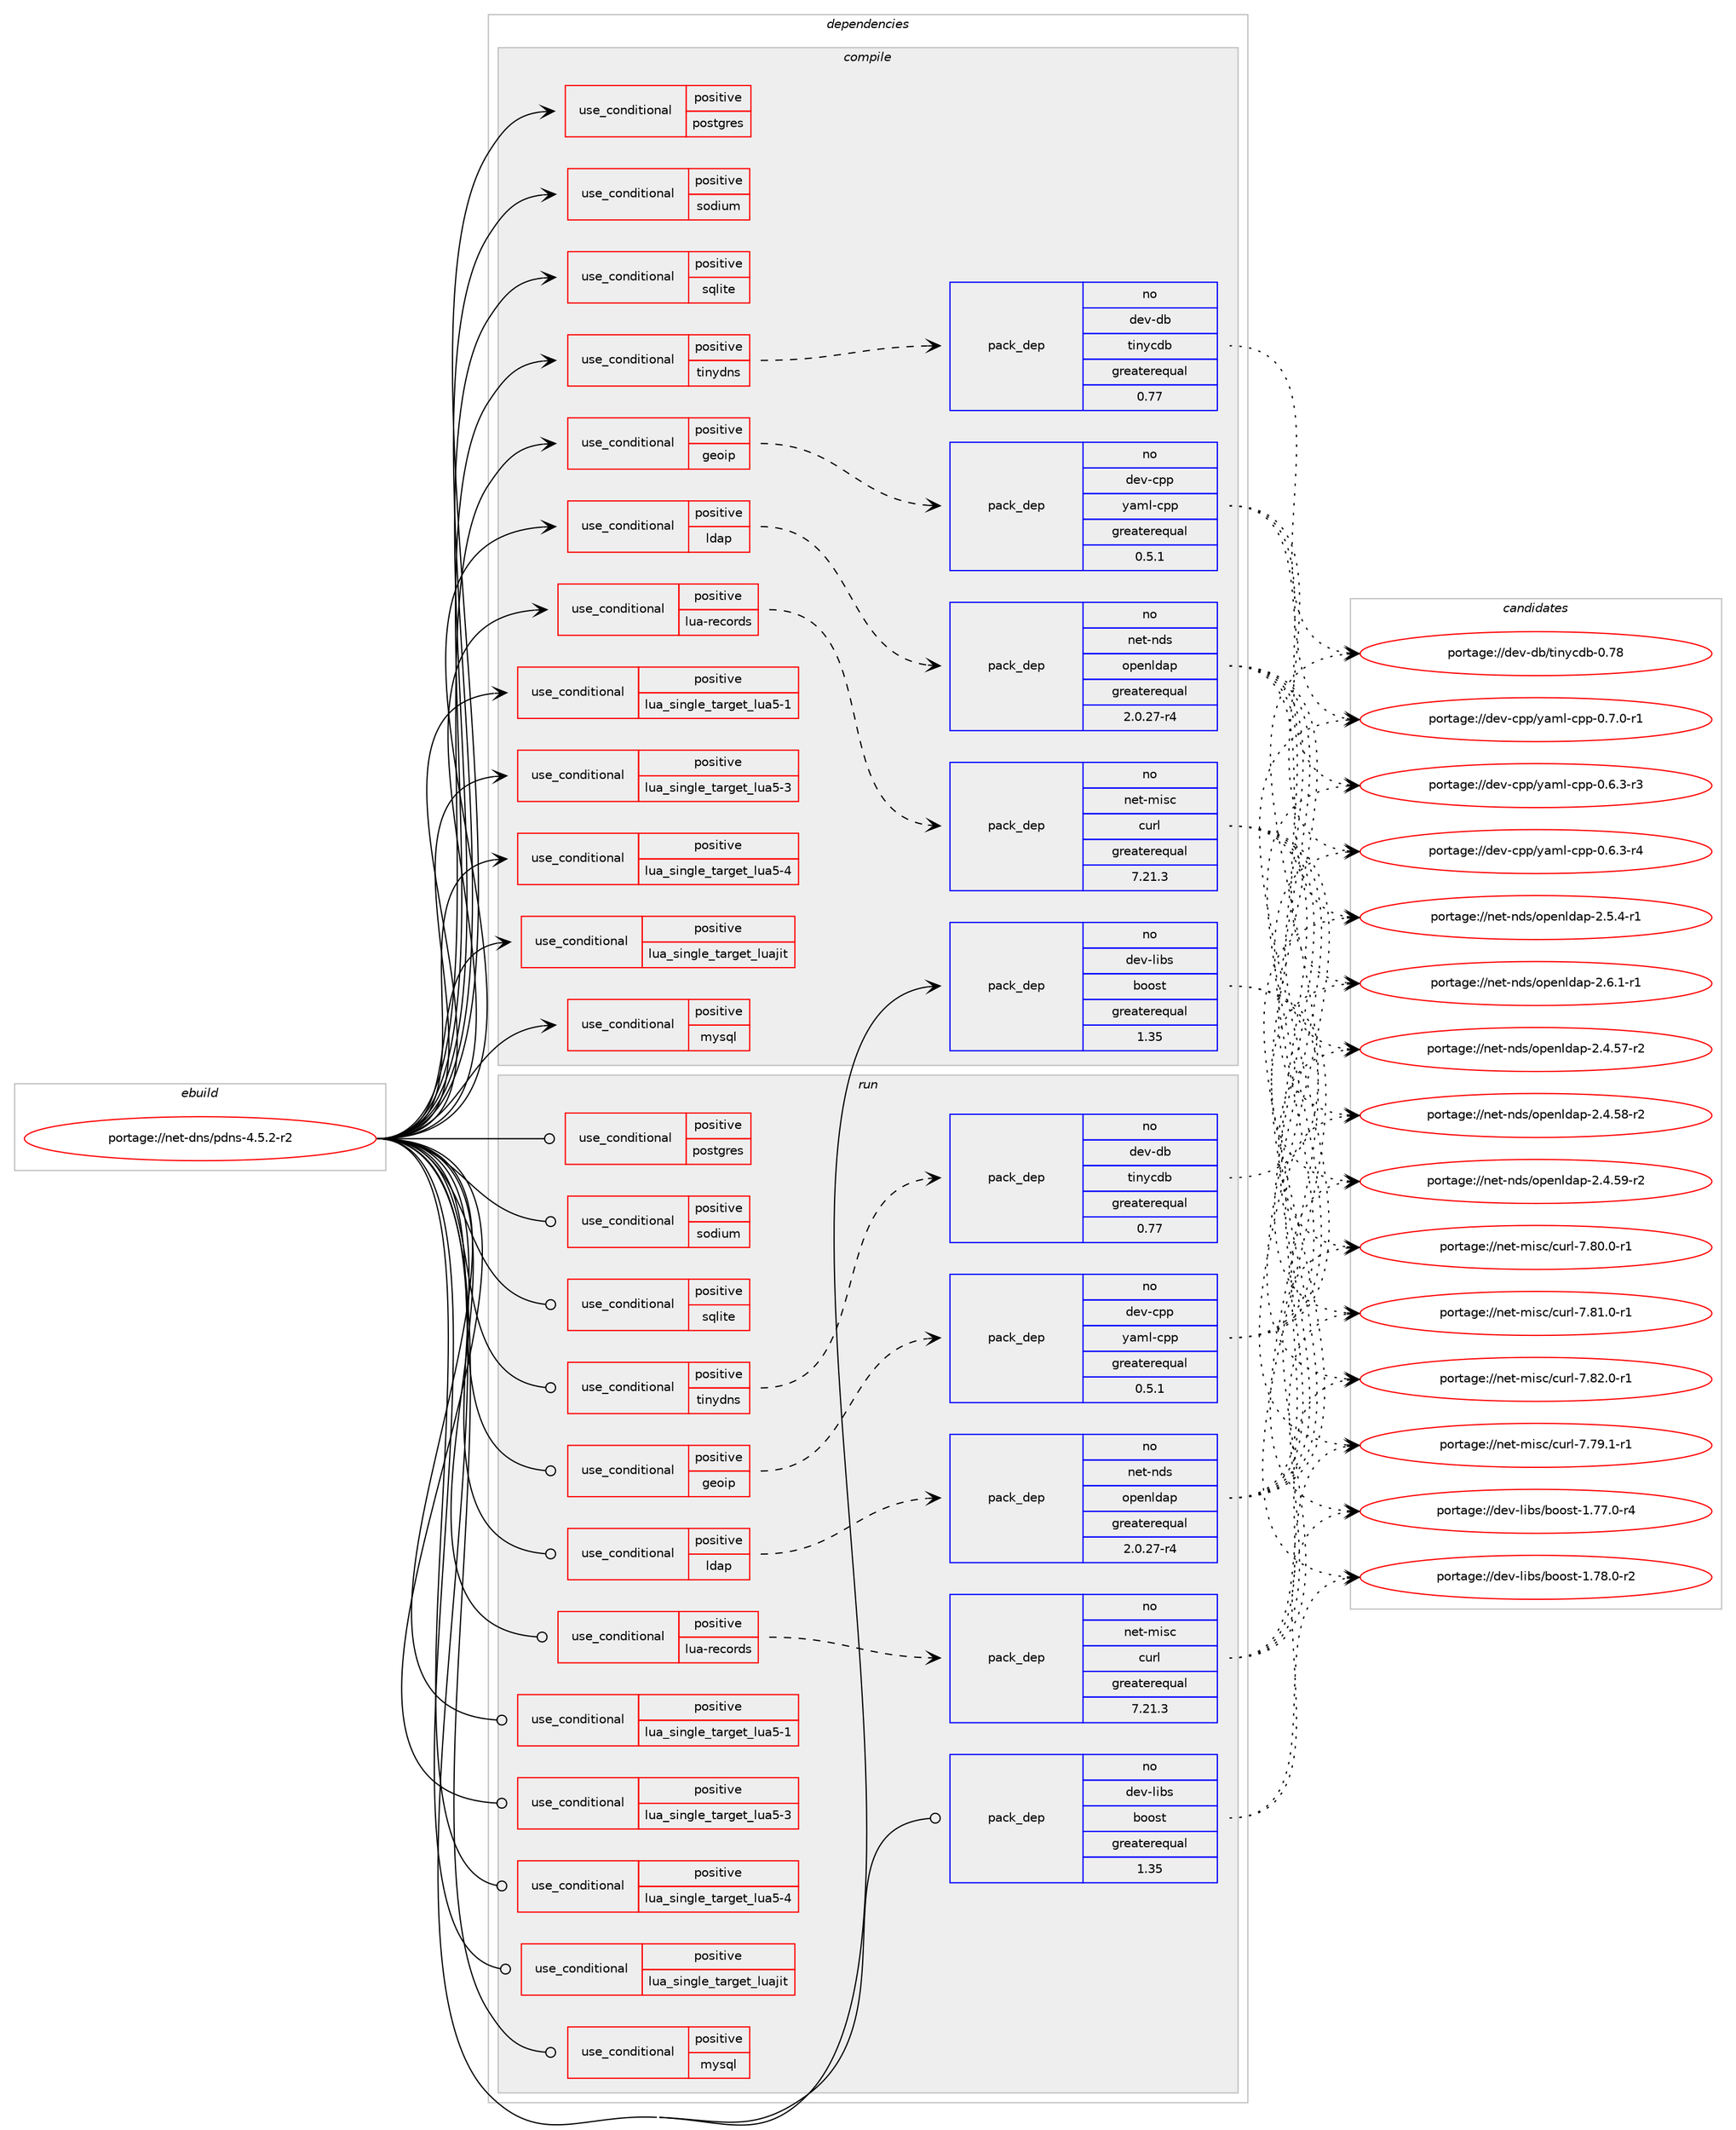 digraph prolog {

# *************
# Graph options
# *************

newrank=true;
concentrate=true;
compound=true;
graph [rankdir=LR,fontname=Helvetica,fontsize=10,ranksep=1.5];#, ranksep=2.5, nodesep=0.2];
edge  [arrowhead=vee];
node  [fontname=Helvetica,fontsize=10];

# **********
# The ebuild
# **********

subgraph cluster_leftcol {
color=gray;
label=<<i>ebuild</i>>;
id [label="portage://net-dns/pdns-4.5.2-r2", color=red, width=4, href="../net-dns/pdns-4.5.2-r2.svg"];
}

# ****************
# The dependencies
# ****************

subgraph cluster_midcol {
color=gray;
label=<<i>dependencies</i>>;
subgraph cluster_compile {
fillcolor="#eeeeee";
style=filled;
label=<<i>compile</i>>;
subgraph cond920 {
dependency1110 [label=<<TABLE BORDER="0" CELLBORDER="1" CELLSPACING="0" CELLPADDING="4"><TR><TD ROWSPAN="3" CELLPADDING="10">use_conditional</TD></TR><TR><TD>positive</TD></TR><TR><TD>geoip</TD></TR></TABLE>>, shape=none, color=red];
subgraph pack184 {
dependency1111 [label=<<TABLE BORDER="0" CELLBORDER="1" CELLSPACING="0" CELLPADDING="4" WIDTH="220"><TR><TD ROWSPAN="6" CELLPADDING="30">pack_dep</TD></TR><TR><TD WIDTH="110">no</TD></TR><TR><TD>dev-cpp</TD></TR><TR><TD>yaml-cpp</TD></TR><TR><TD>greaterequal</TD></TR><TR><TD>0.5.1</TD></TR></TABLE>>, shape=none, color=blue];
}
dependency1110:e -> dependency1111:w [weight=20,style="dashed",arrowhead="vee"];
# *** BEGIN UNKNOWN DEPENDENCY TYPE (TODO) ***
# dependency1110 -> package_dependency(portage://net-dns/pdns-4.5.2-r2,install,no,dev-libs,geoip,none,[,,],[],[])
# *** END UNKNOWN DEPENDENCY TYPE (TODO) ***

}
id:e -> dependency1110:w [weight=20,style="solid",arrowhead="vee"];
subgraph cond921 {
dependency1112 [label=<<TABLE BORDER="0" CELLBORDER="1" CELLSPACING="0" CELLPADDING="4"><TR><TD ROWSPAN="3" CELLPADDING="10">use_conditional</TD></TR><TR><TD>positive</TD></TR><TR><TD>ldap</TD></TR></TABLE>>, shape=none, color=red];
subgraph pack185 {
dependency1113 [label=<<TABLE BORDER="0" CELLBORDER="1" CELLSPACING="0" CELLPADDING="4" WIDTH="220"><TR><TD ROWSPAN="6" CELLPADDING="30">pack_dep</TD></TR><TR><TD WIDTH="110">no</TD></TR><TR><TD>net-nds</TD></TR><TR><TD>openldap</TD></TR><TR><TD>greaterequal</TD></TR><TR><TD>2.0.27-r4</TD></TR></TABLE>>, shape=none, color=blue];
}
dependency1112:e -> dependency1113:w [weight=20,style="dashed",arrowhead="vee"];
# *** BEGIN UNKNOWN DEPENDENCY TYPE (TODO) ***
# dependency1112 -> package_dependency(portage://net-dns/pdns-4.5.2-r2,install,no,app-crypt,mit-krb5,none,[,,],[],[])
# *** END UNKNOWN DEPENDENCY TYPE (TODO) ***

}
id:e -> dependency1112:w [weight=20,style="solid",arrowhead="vee"];
subgraph cond922 {
dependency1114 [label=<<TABLE BORDER="0" CELLBORDER="1" CELLSPACING="0" CELLPADDING="4"><TR><TD ROWSPAN="3" CELLPADDING="10">use_conditional</TD></TR><TR><TD>positive</TD></TR><TR><TD>lua-records</TD></TR></TABLE>>, shape=none, color=red];
subgraph pack186 {
dependency1115 [label=<<TABLE BORDER="0" CELLBORDER="1" CELLSPACING="0" CELLPADDING="4" WIDTH="220"><TR><TD ROWSPAN="6" CELLPADDING="30">pack_dep</TD></TR><TR><TD WIDTH="110">no</TD></TR><TR><TD>net-misc</TD></TR><TR><TD>curl</TD></TR><TR><TD>greaterequal</TD></TR><TR><TD>7.21.3</TD></TR></TABLE>>, shape=none, color=blue];
}
dependency1114:e -> dependency1115:w [weight=20,style="dashed",arrowhead="vee"];
}
id:e -> dependency1114:w [weight=20,style="solid",arrowhead="vee"];
subgraph cond923 {
dependency1116 [label=<<TABLE BORDER="0" CELLBORDER="1" CELLSPACING="0" CELLPADDING="4"><TR><TD ROWSPAN="3" CELLPADDING="10">use_conditional</TD></TR><TR><TD>positive</TD></TR><TR><TD>lua_single_target_lua5-1</TD></TR></TABLE>>, shape=none, color=red];
# *** BEGIN UNKNOWN DEPENDENCY TYPE (TODO) ***
# dependency1116 -> package_dependency(portage://net-dns/pdns-4.5.2-r2,install,no,dev-lang,lua,none,[,,],[slot(5.1)],[])
# *** END UNKNOWN DEPENDENCY TYPE (TODO) ***

}
id:e -> dependency1116:w [weight=20,style="solid",arrowhead="vee"];
subgraph cond924 {
dependency1117 [label=<<TABLE BORDER="0" CELLBORDER="1" CELLSPACING="0" CELLPADDING="4"><TR><TD ROWSPAN="3" CELLPADDING="10">use_conditional</TD></TR><TR><TD>positive</TD></TR><TR><TD>lua_single_target_lua5-3</TD></TR></TABLE>>, shape=none, color=red];
# *** BEGIN UNKNOWN DEPENDENCY TYPE (TODO) ***
# dependency1117 -> package_dependency(portage://net-dns/pdns-4.5.2-r2,install,no,dev-lang,lua,none,[,,],[slot(5.3)],[])
# *** END UNKNOWN DEPENDENCY TYPE (TODO) ***

}
id:e -> dependency1117:w [weight=20,style="solid",arrowhead="vee"];
subgraph cond925 {
dependency1118 [label=<<TABLE BORDER="0" CELLBORDER="1" CELLSPACING="0" CELLPADDING="4"><TR><TD ROWSPAN="3" CELLPADDING="10">use_conditional</TD></TR><TR><TD>positive</TD></TR><TR><TD>lua_single_target_lua5-4</TD></TR></TABLE>>, shape=none, color=red];
# *** BEGIN UNKNOWN DEPENDENCY TYPE (TODO) ***
# dependency1118 -> package_dependency(portage://net-dns/pdns-4.5.2-r2,install,no,dev-lang,lua,none,[,,],[slot(5.4)],[])
# *** END UNKNOWN DEPENDENCY TYPE (TODO) ***

}
id:e -> dependency1118:w [weight=20,style="solid",arrowhead="vee"];
subgraph cond926 {
dependency1119 [label=<<TABLE BORDER="0" CELLBORDER="1" CELLSPACING="0" CELLPADDING="4"><TR><TD ROWSPAN="3" CELLPADDING="10">use_conditional</TD></TR><TR><TD>positive</TD></TR><TR><TD>lua_single_target_luajit</TD></TR></TABLE>>, shape=none, color=red];
# *** BEGIN UNKNOWN DEPENDENCY TYPE (TODO) ***
# dependency1119 -> package_dependency(portage://net-dns/pdns-4.5.2-r2,install,no,dev-lang,luajit,none,[,,],any_same_slot,[])
# *** END UNKNOWN DEPENDENCY TYPE (TODO) ***

}
id:e -> dependency1119:w [weight=20,style="solid",arrowhead="vee"];
subgraph cond927 {
dependency1120 [label=<<TABLE BORDER="0" CELLBORDER="1" CELLSPACING="0" CELLPADDING="4"><TR><TD ROWSPAN="3" CELLPADDING="10">use_conditional</TD></TR><TR><TD>positive</TD></TR><TR><TD>mysql</TD></TR></TABLE>>, shape=none, color=red];
# *** BEGIN UNKNOWN DEPENDENCY TYPE (TODO) ***
# dependency1120 -> package_dependency(portage://net-dns/pdns-4.5.2-r2,install,no,dev-db,mysql-connector-c,none,[,,],any_same_slot,[])
# *** END UNKNOWN DEPENDENCY TYPE (TODO) ***

}
id:e -> dependency1120:w [weight=20,style="solid",arrowhead="vee"];
subgraph cond928 {
dependency1121 [label=<<TABLE BORDER="0" CELLBORDER="1" CELLSPACING="0" CELLPADDING="4"><TR><TD ROWSPAN="3" CELLPADDING="10">use_conditional</TD></TR><TR><TD>positive</TD></TR><TR><TD>postgres</TD></TR></TABLE>>, shape=none, color=red];
# *** BEGIN UNKNOWN DEPENDENCY TYPE (TODO) ***
# dependency1121 -> package_dependency(portage://net-dns/pdns-4.5.2-r2,install,no,dev-db,postgresql,none,[,,],any_same_slot,[])
# *** END UNKNOWN DEPENDENCY TYPE (TODO) ***

}
id:e -> dependency1121:w [weight=20,style="solid",arrowhead="vee"];
subgraph cond929 {
dependency1122 [label=<<TABLE BORDER="0" CELLBORDER="1" CELLSPACING="0" CELLPADDING="4"><TR><TD ROWSPAN="3" CELLPADDING="10">use_conditional</TD></TR><TR><TD>positive</TD></TR><TR><TD>sodium</TD></TR></TABLE>>, shape=none, color=red];
# *** BEGIN UNKNOWN DEPENDENCY TYPE (TODO) ***
# dependency1122 -> package_dependency(portage://net-dns/pdns-4.5.2-r2,install,no,dev-libs,libsodium,none,[,,],any_same_slot,[])
# *** END UNKNOWN DEPENDENCY TYPE (TODO) ***

}
id:e -> dependency1122:w [weight=20,style="solid",arrowhead="vee"];
subgraph cond930 {
dependency1123 [label=<<TABLE BORDER="0" CELLBORDER="1" CELLSPACING="0" CELLPADDING="4"><TR><TD ROWSPAN="3" CELLPADDING="10">use_conditional</TD></TR><TR><TD>positive</TD></TR><TR><TD>sqlite</TD></TR></TABLE>>, shape=none, color=red];
# *** BEGIN UNKNOWN DEPENDENCY TYPE (TODO) ***
# dependency1123 -> package_dependency(portage://net-dns/pdns-4.5.2-r2,install,no,dev-db,sqlite,none,[,,],[slot(3)],[])
# *** END UNKNOWN DEPENDENCY TYPE (TODO) ***

}
id:e -> dependency1123:w [weight=20,style="solid",arrowhead="vee"];
subgraph cond931 {
dependency1124 [label=<<TABLE BORDER="0" CELLBORDER="1" CELLSPACING="0" CELLPADDING="4"><TR><TD ROWSPAN="3" CELLPADDING="10">use_conditional</TD></TR><TR><TD>positive</TD></TR><TR><TD>tinydns</TD></TR></TABLE>>, shape=none, color=red];
subgraph pack187 {
dependency1125 [label=<<TABLE BORDER="0" CELLBORDER="1" CELLSPACING="0" CELLPADDING="4" WIDTH="220"><TR><TD ROWSPAN="6" CELLPADDING="30">pack_dep</TD></TR><TR><TD WIDTH="110">no</TD></TR><TR><TD>dev-db</TD></TR><TR><TD>tinycdb</TD></TR><TR><TD>greaterequal</TD></TR><TR><TD>0.77</TD></TR></TABLE>>, shape=none, color=blue];
}
dependency1124:e -> dependency1125:w [weight=20,style="dashed",arrowhead="vee"];
}
id:e -> dependency1124:w [weight=20,style="solid",arrowhead="vee"];
subgraph pack188 {
dependency1126 [label=<<TABLE BORDER="0" CELLBORDER="1" CELLSPACING="0" CELLPADDING="4" WIDTH="220"><TR><TD ROWSPAN="6" CELLPADDING="30">pack_dep</TD></TR><TR><TD WIDTH="110">no</TD></TR><TR><TD>dev-libs</TD></TR><TR><TD>boost</TD></TR><TR><TD>greaterequal</TD></TR><TR><TD>1.35</TD></TR></TABLE>>, shape=none, color=blue];
}
id:e -> dependency1126:w [weight=20,style="solid",arrowhead="vee"];
# *** BEGIN UNKNOWN DEPENDENCY TYPE (TODO) ***
# id -> package_dependency(portage://net-dns/pdns-4.5.2-r2,install,no,dev-libs,openssl,none,[,,],any_same_slot,[])
# *** END UNKNOWN DEPENDENCY TYPE (TODO) ***

}
subgraph cluster_compileandrun {
fillcolor="#eeeeee";
style=filled;
label=<<i>compile and run</i>>;
}
subgraph cluster_run {
fillcolor="#eeeeee";
style=filled;
label=<<i>run</i>>;
subgraph cond932 {
dependency1127 [label=<<TABLE BORDER="0" CELLBORDER="1" CELLSPACING="0" CELLPADDING="4"><TR><TD ROWSPAN="3" CELLPADDING="10">use_conditional</TD></TR><TR><TD>positive</TD></TR><TR><TD>geoip</TD></TR></TABLE>>, shape=none, color=red];
subgraph pack189 {
dependency1128 [label=<<TABLE BORDER="0" CELLBORDER="1" CELLSPACING="0" CELLPADDING="4" WIDTH="220"><TR><TD ROWSPAN="6" CELLPADDING="30">pack_dep</TD></TR><TR><TD WIDTH="110">no</TD></TR><TR><TD>dev-cpp</TD></TR><TR><TD>yaml-cpp</TD></TR><TR><TD>greaterequal</TD></TR><TR><TD>0.5.1</TD></TR></TABLE>>, shape=none, color=blue];
}
dependency1127:e -> dependency1128:w [weight=20,style="dashed",arrowhead="vee"];
# *** BEGIN UNKNOWN DEPENDENCY TYPE (TODO) ***
# dependency1127 -> package_dependency(portage://net-dns/pdns-4.5.2-r2,run,no,dev-libs,geoip,none,[,,],[],[])
# *** END UNKNOWN DEPENDENCY TYPE (TODO) ***

}
id:e -> dependency1127:w [weight=20,style="solid",arrowhead="odot"];
subgraph cond933 {
dependency1129 [label=<<TABLE BORDER="0" CELLBORDER="1" CELLSPACING="0" CELLPADDING="4"><TR><TD ROWSPAN="3" CELLPADDING="10">use_conditional</TD></TR><TR><TD>positive</TD></TR><TR><TD>ldap</TD></TR></TABLE>>, shape=none, color=red];
subgraph pack190 {
dependency1130 [label=<<TABLE BORDER="0" CELLBORDER="1" CELLSPACING="0" CELLPADDING="4" WIDTH="220"><TR><TD ROWSPAN="6" CELLPADDING="30">pack_dep</TD></TR><TR><TD WIDTH="110">no</TD></TR><TR><TD>net-nds</TD></TR><TR><TD>openldap</TD></TR><TR><TD>greaterequal</TD></TR><TR><TD>2.0.27-r4</TD></TR></TABLE>>, shape=none, color=blue];
}
dependency1129:e -> dependency1130:w [weight=20,style="dashed",arrowhead="vee"];
# *** BEGIN UNKNOWN DEPENDENCY TYPE (TODO) ***
# dependency1129 -> package_dependency(portage://net-dns/pdns-4.5.2-r2,run,no,app-crypt,mit-krb5,none,[,,],[],[])
# *** END UNKNOWN DEPENDENCY TYPE (TODO) ***

}
id:e -> dependency1129:w [weight=20,style="solid",arrowhead="odot"];
subgraph cond934 {
dependency1131 [label=<<TABLE BORDER="0" CELLBORDER="1" CELLSPACING="0" CELLPADDING="4"><TR><TD ROWSPAN="3" CELLPADDING="10">use_conditional</TD></TR><TR><TD>positive</TD></TR><TR><TD>lua-records</TD></TR></TABLE>>, shape=none, color=red];
subgraph pack191 {
dependency1132 [label=<<TABLE BORDER="0" CELLBORDER="1" CELLSPACING="0" CELLPADDING="4" WIDTH="220"><TR><TD ROWSPAN="6" CELLPADDING="30">pack_dep</TD></TR><TR><TD WIDTH="110">no</TD></TR><TR><TD>net-misc</TD></TR><TR><TD>curl</TD></TR><TR><TD>greaterequal</TD></TR><TR><TD>7.21.3</TD></TR></TABLE>>, shape=none, color=blue];
}
dependency1131:e -> dependency1132:w [weight=20,style="dashed",arrowhead="vee"];
}
id:e -> dependency1131:w [weight=20,style="solid",arrowhead="odot"];
subgraph cond935 {
dependency1133 [label=<<TABLE BORDER="0" CELLBORDER="1" CELLSPACING="0" CELLPADDING="4"><TR><TD ROWSPAN="3" CELLPADDING="10">use_conditional</TD></TR><TR><TD>positive</TD></TR><TR><TD>lua_single_target_lua5-1</TD></TR></TABLE>>, shape=none, color=red];
# *** BEGIN UNKNOWN DEPENDENCY TYPE (TODO) ***
# dependency1133 -> package_dependency(portage://net-dns/pdns-4.5.2-r2,run,no,dev-lang,lua,none,[,,],[slot(5.1)],[])
# *** END UNKNOWN DEPENDENCY TYPE (TODO) ***

}
id:e -> dependency1133:w [weight=20,style="solid",arrowhead="odot"];
subgraph cond936 {
dependency1134 [label=<<TABLE BORDER="0" CELLBORDER="1" CELLSPACING="0" CELLPADDING="4"><TR><TD ROWSPAN="3" CELLPADDING="10">use_conditional</TD></TR><TR><TD>positive</TD></TR><TR><TD>lua_single_target_lua5-3</TD></TR></TABLE>>, shape=none, color=red];
# *** BEGIN UNKNOWN DEPENDENCY TYPE (TODO) ***
# dependency1134 -> package_dependency(portage://net-dns/pdns-4.5.2-r2,run,no,dev-lang,lua,none,[,,],[slot(5.3)],[])
# *** END UNKNOWN DEPENDENCY TYPE (TODO) ***

}
id:e -> dependency1134:w [weight=20,style="solid",arrowhead="odot"];
subgraph cond937 {
dependency1135 [label=<<TABLE BORDER="0" CELLBORDER="1" CELLSPACING="0" CELLPADDING="4"><TR><TD ROWSPAN="3" CELLPADDING="10">use_conditional</TD></TR><TR><TD>positive</TD></TR><TR><TD>lua_single_target_lua5-4</TD></TR></TABLE>>, shape=none, color=red];
# *** BEGIN UNKNOWN DEPENDENCY TYPE (TODO) ***
# dependency1135 -> package_dependency(portage://net-dns/pdns-4.5.2-r2,run,no,dev-lang,lua,none,[,,],[slot(5.4)],[])
# *** END UNKNOWN DEPENDENCY TYPE (TODO) ***

}
id:e -> dependency1135:w [weight=20,style="solid",arrowhead="odot"];
subgraph cond938 {
dependency1136 [label=<<TABLE BORDER="0" CELLBORDER="1" CELLSPACING="0" CELLPADDING="4"><TR><TD ROWSPAN="3" CELLPADDING="10">use_conditional</TD></TR><TR><TD>positive</TD></TR><TR><TD>lua_single_target_luajit</TD></TR></TABLE>>, shape=none, color=red];
# *** BEGIN UNKNOWN DEPENDENCY TYPE (TODO) ***
# dependency1136 -> package_dependency(portage://net-dns/pdns-4.5.2-r2,run,no,dev-lang,luajit,none,[,,],any_same_slot,[])
# *** END UNKNOWN DEPENDENCY TYPE (TODO) ***

}
id:e -> dependency1136:w [weight=20,style="solid",arrowhead="odot"];
subgraph cond939 {
dependency1137 [label=<<TABLE BORDER="0" CELLBORDER="1" CELLSPACING="0" CELLPADDING="4"><TR><TD ROWSPAN="3" CELLPADDING="10">use_conditional</TD></TR><TR><TD>positive</TD></TR><TR><TD>mysql</TD></TR></TABLE>>, shape=none, color=red];
# *** BEGIN UNKNOWN DEPENDENCY TYPE (TODO) ***
# dependency1137 -> package_dependency(portage://net-dns/pdns-4.5.2-r2,run,no,dev-db,mysql-connector-c,none,[,,],any_same_slot,[])
# *** END UNKNOWN DEPENDENCY TYPE (TODO) ***

}
id:e -> dependency1137:w [weight=20,style="solid",arrowhead="odot"];
subgraph cond940 {
dependency1138 [label=<<TABLE BORDER="0" CELLBORDER="1" CELLSPACING="0" CELLPADDING="4"><TR><TD ROWSPAN="3" CELLPADDING="10">use_conditional</TD></TR><TR><TD>positive</TD></TR><TR><TD>postgres</TD></TR></TABLE>>, shape=none, color=red];
# *** BEGIN UNKNOWN DEPENDENCY TYPE (TODO) ***
# dependency1138 -> package_dependency(portage://net-dns/pdns-4.5.2-r2,run,no,dev-db,postgresql,none,[,,],any_same_slot,[])
# *** END UNKNOWN DEPENDENCY TYPE (TODO) ***

}
id:e -> dependency1138:w [weight=20,style="solid",arrowhead="odot"];
subgraph cond941 {
dependency1139 [label=<<TABLE BORDER="0" CELLBORDER="1" CELLSPACING="0" CELLPADDING="4"><TR><TD ROWSPAN="3" CELLPADDING="10">use_conditional</TD></TR><TR><TD>positive</TD></TR><TR><TD>sodium</TD></TR></TABLE>>, shape=none, color=red];
# *** BEGIN UNKNOWN DEPENDENCY TYPE (TODO) ***
# dependency1139 -> package_dependency(portage://net-dns/pdns-4.5.2-r2,run,no,dev-libs,libsodium,none,[,,],any_same_slot,[])
# *** END UNKNOWN DEPENDENCY TYPE (TODO) ***

}
id:e -> dependency1139:w [weight=20,style="solid",arrowhead="odot"];
subgraph cond942 {
dependency1140 [label=<<TABLE BORDER="0" CELLBORDER="1" CELLSPACING="0" CELLPADDING="4"><TR><TD ROWSPAN="3" CELLPADDING="10">use_conditional</TD></TR><TR><TD>positive</TD></TR><TR><TD>sqlite</TD></TR></TABLE>>, shape=none, color=red];
# *** BEGIN UNKNOWN DEPENDENCY TYPE (TODO) ***
# dependency1140 -> package_dependency(portage://net-dns/pdns-4.5.2-r2,run,no,dev-db,sqlite,none,[,,],[slot(3)],[])
# *** END UNKNOWN DEPENDENCY TYPE (TODO) ***

}
id:e -> dependency1140:w [weight=20,style="solid",arrowhead="odot"];
subgraph cond943 {
dependency1141 [label=<<TABLE BORDER="0" CELLBORDER="1" CELLSPACING="0" CELLPADDING="4"><TR><TD ROWSPAN="3" CELLPADDING="10">use_conditional</TD></TR><TR><TD>positive</TD></TR><TR><TD>tinydns</TD></TR></TABLE>>, shape=none, color=red];
subgraph pack192 {
dependency1142 [label=<<TABLE BORDER="0" CELLBORDER="1" CELLSPACING="0" CELLPADDING="4" WIDTH="220"><TR><TD ROWSPAN="6" CELLPADDING="30">pack_dep</TD></TR><TR><TD WIDTH="110">no</TD></TR><TR><TD>dev-db</TD></TR><TR><TD>tinycdb</TD></TR><TR><TD>greaterequal</TD></TR><TR><TD>0.77</TD></TR></TABLE>>, shape=none, color=blue];
}
dependency1141:e -> dependency1142:w [weight=20,style="dashed",arrowhead="vee"];
}
id:e -> dependency1141:w [weight=20,style="solid",arrowhead="odot"];
# *** BEGIN UNKNOWN DEPENDENCY TYPE (TODO) ***
# id -> package_dependency(portage://net-dns/pdns-4.5.2-r2,run,no,acct-group,pdns,none,[,,],[],[])
# *** END UNKNOWN DEPENDENCY TYPE (TODO) ***

# *** BEGIN UNKNOWN DEPENDENCY TYPE (TODO) ***
# id -> package_dependency(portage://net-dns/pdns-4.5.2-r2,run,no,acct-user,pdns,none,[,,],[],[])
# *** END UNKNOWN DEPENDENCY TYPE (TODO) ***

subgraph pack193 {
dependency1143 [label=<<TABLE BORDER="0" CELLBORDER="1" CELLSPACING="0" CELLPADDING="4" WIDTH="220"><TR><TD ROWSPAN="6" CELLPADDING="30">pack_dep</TD></TR><TR><TD WIDTH="110">no</TD></TR><TR><TD>dev-libs</TD></TR><TR><TD>boost</TD></TR><TR><TD>greaterequal</TD></TR><TR><TD>1.35</TD></TR></TABLE>>, shape=none, color=blue];
}
id:e -> dependency1143:w [weight=20,style="solid",arrowhead="odot"];
# *** BEGIN UNKNOWN DEPENDENCY TYPE (TODO) ***
# id -> package_dependency(portage://net-dns/pdns-4.5.2-r2,run,no,dev-libs,openssl,none,[,,],any_same_slot,[])
# *** END UNKNOWN DEPENDENCY TYPE (TODO) ***

}
}

# **************
# The candidates
# **************

subgraph cluster_choices {
rank=same;
color=gray;
label=<<i>candidates</i>>;

subgraph choice184 {
color=black;
nodesep=1;
choice1001011184599112112471219710910845991121124548465446514511451 [label="portage://dev-cpp/yaml-cpp-0.6.3-r3", color=red, width=4,href="../dev-cpp/yaml-cpp-0.6.3-r3.svg"];
choice1001011184599112112471219710910845991121124548465446514511452 [label="portage://dev-cpp/yaml-cpp-0.6.3-r4", color=red, width=4,href="../dev-cpp/yaml-cpp-0.6.3-r4.svg"];
choice1001011184599112112471219710910845991121124548465546484511449 [label="portage://dev-cpp/yaml-cpp-0.7.0-r1", color=red, width=4,href="../dev-cpp/yaml-cpp-0.7.0-r1.svg"];
dependency1111:e -> choice1001011184599112112471219710910845991121124548465446514511451:w [style=dotted,weight="100"];
dependency1111:e -> choice1001011184599112112471219710910845991121124548465446514511452:w [style=dotted,weight="100"];
dependency1111:e -> choice1001011184599112112471219710910845991121124548465546484511449:w [style=dotted,weight="100"];
}
subgraph choice185 {
color=black;
nodesep=1;
choice110101116451101001154711111210111010810097112455046524653554511450 [label="portage://net-nds/openldap-2.4.57-r2", color=red, width=4,href="../net-nds/openldap-2.4.57-r2.svg"];
choice110101116451101001154711111210111010810097112455046524653564511450 [label="portage://net-nds/openldap-2.4.58-r2", color=red, width=4,href="../net-nds/openldap-2.4.58-r2.svg"];
choice110101116451101001154711111210111010810097112455046524653574511450 [label="portage://net-nds/openldap-2.4.59-r2", color=red, width=4,href="../net-nds/openldap-2.4.59-r2.svg"];
choice1101011164511010011547111112101110108100971124550465346524511449 [label="portage://net-nds/openldap-2.5.4-r1", color=red, width=4,href="../net-nds/openldap-2.5.4-r1.svg"];
choice1101011164511010011547111112101110108100971124550465446494511449 [label="portage://net-nds/openldap-2.6.1-r1", color=red, width=4,href="../net-nds/openldap-2.6.1-r1.svg"];
dependency1113:e -> choice110101116451101001154711111210111010810097112455046524653554511450:w [style=dotted,weight="100"];
dependency1113:e -> choice110101116451101001154711111210111010810097112455046524653564511450:w [style=dotted,weight="100"];
dependency1113:e -> choice110101116451101001154711111210111010810097112455046524653574511450:w [style=dotted,weight="100"];
dependency1113:e -> choice1101011164511010011547111112101110108100971124550465346524511449:w [style=dotted,weight="100"];
dependency1113:e -> choice1101011164511010011547111112101110108100971124550465446494511449:w [style=dotted,weight="100"];
}
subgraph choice186 {
color=black;
nodesep=1;
choice11010111645109105115994799117114108455546555746494511449 [label="portage://net-misc/curl-7.79.1-r1", color=red, width=4,href="../net-misc/curl-7.79.1-r1.svg"];
choice11010111645109105115994799117114108455546564846484511449 [label="portage://net-misc/curl-7.80.0-r1", color=red, width=4,href="../net-misc/curl-7.80.0-r1.svg"];
choice11010111645109105115994799117114108455546564946484511449 [label="portage://net-misc/curl-7.81.0-r1", color=red, width=4,href="../net-misc/curl-7.81.0-r1.svg"];
choice11010111645109105115994799117114108455546565046484511449 [label="portage://net-misc/curl-7.82.0-r1", color=red, width=4,href="../net-misc/curl-7.82.0-r1.svg"];
dependency1115:e -> choice11010111645109105115994799117114108455546555746494511449:w [style=dotted,weight="100"];
dependency1115:e -> choice11010111645109105115994799117114108455546564846484511449:w [style=dotted,weight="100"];
dependency1115:e -> choice11010111645109105115994799117114108455546564946484511449:w [style=dotted,weight="100"];
dependency1115:e -> choice11010111645109105115994799117114108455546565046484511449:w [style=dotted,weight="100"];
}
subgraph choice187 {
color=black;
nodesep=1;
choice10010111845100984711610511012199100984548465556 [label="portage://dev-db/tinycdb-0.78", color=red, width=4,href="../dev-db/tinycdb-0.78.svg"];
dependency1125:e -> choice10010111845100984711610511012199100984548465556:w [style=dotted,weight="100"];
}
subgraph choice188 {
color=black;
nodesep=1;
choice10010111845108105981154798111111115116454946555546484511452 [label="portage://dev-libs/boost-1.77.0-r4", color=red, width=4,href="../dev-libs/boost-1.77.0-r4.svg"];
choice10010111845108105981154798111111115116454946555646484511450 [label="portage://dev-libs/boost-1.78.0-r2", color=red, width=4,href="../dev-libs/boost-1.78.0-r2.svg"];
dependency1126:e -> choice10010111845108105981154798111111115116454946555546484511452:w [style=dotted,weight="100"];
dependency1126:e -> choice10010111845108105981154798111111115116454946555646484511450:w [style=dotted,weight="100"];
}
subgraph choice189 {
color=black;
nodesep=1;
choice1001011184599112112471219710910845991121124548465446514511451 [label="portage://dev-cpp/yaml-cpp-0.6.3-r3", color=red, width=4,href="../dev-cpp/yaml-cpp-0.6.3-r3.svg"];
choice1001011184599112112471219710910845991121124548465446514511452 [label="portage://dev-cpp/yaml-cpp-0.6.3-r4", color=red, width=4,href="../dev-cpp/yaml-cpp-0.6.3-r4.svg"];
choice1001011184599112112471219710910845991121124548465546484511449 [label="portage://dev-cpp/yaml-cpp-0.7.0-r1", color=red, width=4,href="../dev-cpp/yaml-cpp-0.7.0-r1.svg"];
dependency1128:e -> choice1001011184599112112471219710910845991121124548465446514511451:w [style=dotted,weight="100"];
dependency1128:e -> choice1001011184599112112471219710910845991121124548465446514511452:w [style=dotted,weight="100"];
dependency1128:e -> choice1001011184599112112471219710910845991121124548465546484511449:w [style=dotted,weight="100"];
}
subgraph choice190 {
color=black;
nodesep=1;
choice110101116451101001154711111210111010810097112455046524653554511450 [label="portage://net-nds/openldap-2.4.57-r2", color=red, width=4,href="../net-nds/openldap-2.4.57-r2.svg"];
choice110101116451101001154711111210111010810097112455046524653564511450 [label="portage://net-nds/openldap-2.4.58-r2", color=red, width=4,href="../net-nds/openldap-2.4.58-r2.svg"];
choice110101116451101001154711111210111010810097112455046524653574511450 [label="portage://net-nds/openldap-2.4.59-r2", color=red, width=4,href="../net-nds/openldap-2.4.59-r2.svg"];
choice1101011164511010011547111112101110108100971124550465346524511449 [label="portage://net-nds/openldap-2.5.4-r1", color=red, width=4,href="../net-nds/openldap-2.5.4-r1.svg"];
choice1101011164511010011547111112101110108100971124550465446494511449 [label="portage://net-nds/openldap-2.6.1-r1", color=red, width=4,href="../net-nds/openldap-2.6.1-r1.svg"];
dependency1130:e -> choice110101116451101001154711111210111010810097112455046524653554511450:w [style=dotted,weight="100"];
dependency1130:e -> choice110101116451101001154711111210111010810097112455046524653564511450:w [style=dotted,weight="100"];
dependency1130:e -> choice110101116451101001154711111210111010810097112455046524653574511450:w [style=dotted,weight="100"];
dependency1130:e -> choice1101011164511010011547111112101110108100971124550465346524511449:w [style=dotted,weight="100"];
dependency1130:e -> choice1101011164511010011547111112101110108100971124550465446494511449:w [style=dotted,weight="100"];
}
subgraph choice191 {
color=black;
nodesep=1;
choice11010111645109105115994799117114108455546555746494511449 [label="portage://net-misc/curl-7.79.1-r1", color=red, width=4,href="../net-misc/curl-7.79.1-r1.svg"];
choice11010111645109105115994799117114108455546564846484511449 [label="portage://net-misc/curl-7.80.0-r1", color=red, width=4,href="../net-misc/curl-7.80.0-r1.svg"];
choice11010111645109105115994799117114108455546564946484511449 [label="portage://net-misc/curl-7.81.0-r1", color=red, width=4,href="../net-misc/curl-7.81.0-r1.svg"];
choice11010111645109105115994799117114108455546565046484511449 [label="portage://net-misc/curl-7.82.0-r1", color=red, width=4,href="../net-misc/curl-7.82.0-r1.svg"];
dependency1132:e -> choice11010111645109105115994799117114108455546555746494511449:w [style=dotted,weight="100"];
dependency1132:e -> choice11010111645109105115994799117114108455546564846484511449:w [style=dotted,weight="100"];
dependency1132:e -> choice11010111645109105115994799117114108455546564946484511449:w [style=dotted,weight="100"];
dependency1132:e -> choice11010111645109105115994799117114108455546565046484511449:w [style=dotted,weight="100"];
}
subgraph choice192 {
color=black;
nodesep=1;
choice10010111845100984711610511012199100984548465556 [label="portage://dev-db/tinycdb-0.78", color=red, width=4,href="../dev-db/tinycdb-0.78.svg"];
dependency1142:e -> choice10010111845100984711610511012199100984548465556:w [style=dotted,weight="100"];
}
subgraph choice193 {
color=black;
nodesep=1;
choice10010111845108105981154798111111115116454946555546484511452 [label="portage://dev-libs/boost-1.77.0-r4", color=red, width=4,href="../dev-libs/boost-1.77.0-r4.svg"];
choice10010111845108105981154798111111115116454946555646484511450 [label="portage://dev-libs/boost-1.78.0-r2", color=red, width=4,href="../dev-libs/boost-1.78.0-r2.svg"];
dependency1143:e -> choice10010111845108105981154798111111115116454946555546484511452:w [style=dotted,weight="100"];
dependency1143:e -> choice10010111845108105981154798111111115116454946555646484511450:w [style=dotted,weight="100"];
}
}

}
